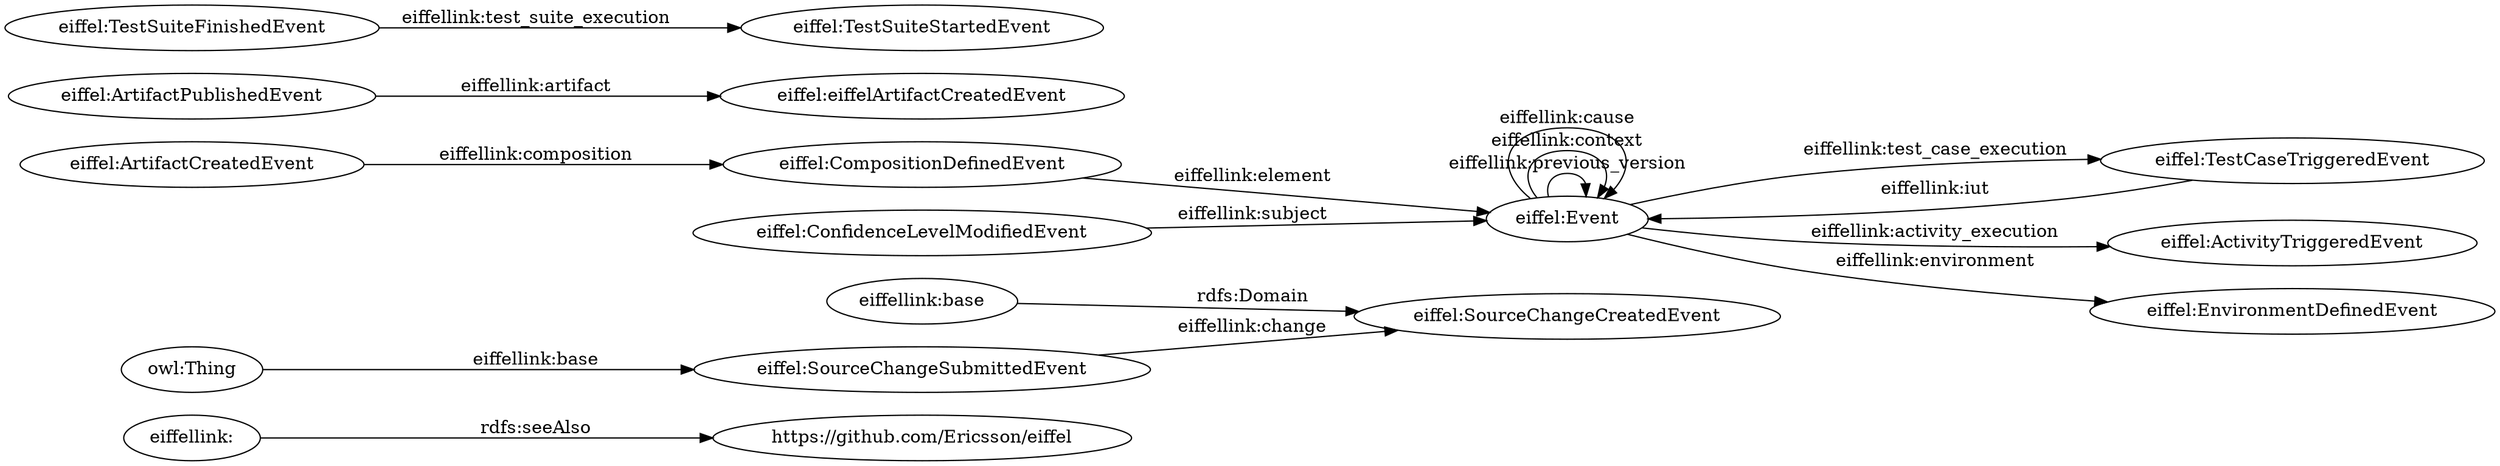 digraph ar2dtool_diagram { 
rankdir=LR;
size="1501"
	"eiffellink:" -> "https://github.com/Ericsson/eiffel" [ label = "rdfs:seeAlso" ];
	"eiffellink:base" -> "eiffel:SourceChangeCreatedEvent" [ label = "rdfs:Domain" ];
	"eiffel:Event" -> "eiffel:TestCaseTriggeredEvent" [ label = "eiffellink:test_case_execution" ];
	"eiffel:Event" -> "eiffel:ActivityTriggeredEvent" [ label = "eiffellink:activity_execution" ];
	"eiffel:SourceChangeSubmittedEvent" -> "eiffel:SourceChangeCreatedEvent" [ label = "eiffellink:change" ];
	"eiffel:TestCaseTriggeredEvent" -> "eiffel:Event" [ label = "eiffellink:iut" ];
	"eiffel:Event" -> "eiffel:EnvironmentDefinedEvent" [ label = "eiffellink:environment" ];
	"eiffel:Event" -> "eiffel:Event" [ label = "eiffellink:previous_version" ];
	"owl:Thing" -> "eiffel:SourceChangeSubmittedEvent" [ label = "eiffellink:base" ];
	"eiffel:ArtifactPublishedEvent" -> "eiffel:eiffelArtifactCreatedEvent" [ label = "eiffellink:artifact" ];
	"eiffel:CompositionDefinedEvent" -> "eiffel:Event" [ label = "eiffellink:element" ];
	"eiffel:ArtifactCreatedEvent" -> "eiffel:CompositionDefinedEvent" [ label = "eiffellink:composition" ];
	"eiffel:Event" -> "eiffel:Event" [ label = "eiffellink:context" ];
	"eiffel:Event" -> "eiffel:Event" [ label = "eiffellink:cause" ];
	"eiffel:ConfidenceLevelModifiedEvent" -> "eiffel:Event" [ label = "eiffellink:subject" ];
	"eiffel:TestSuiteFinishedEvent" -> "eiffel:TestSuiteStartedEvent" [ label = "eiffellink:test_suite_execution" ];

}
